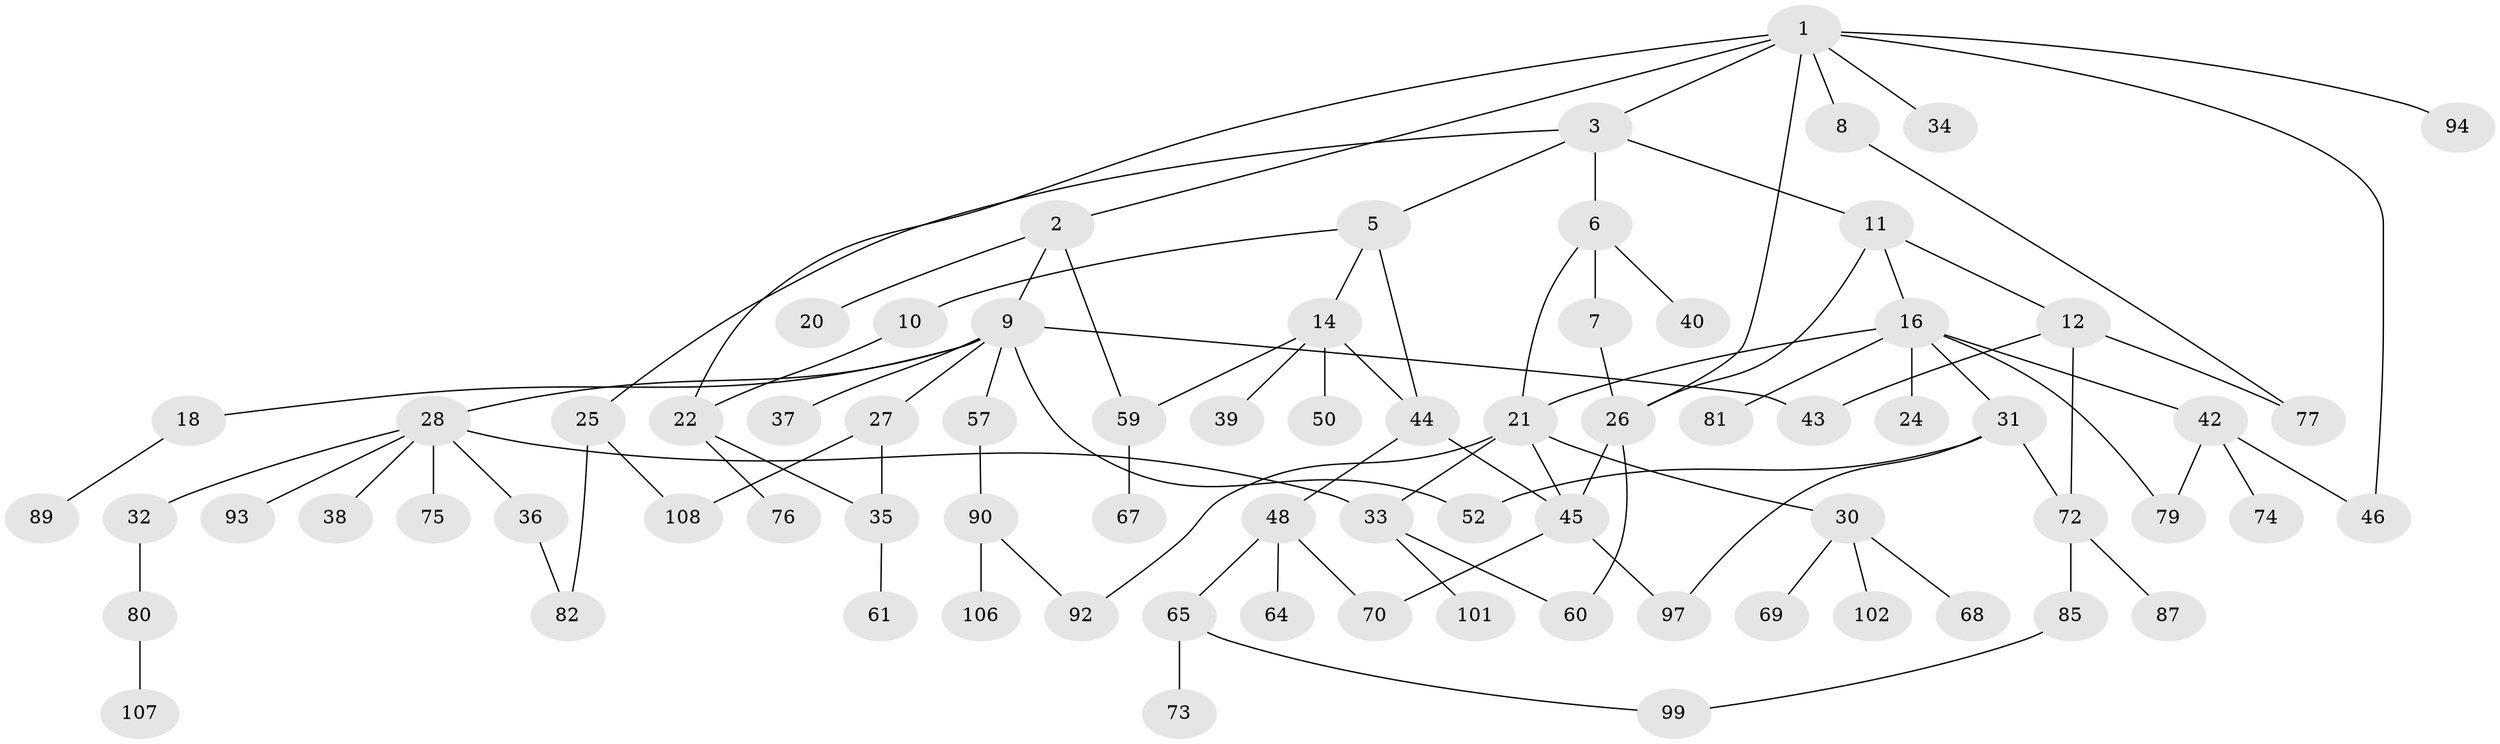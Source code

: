 // Generated by graph-tools (version 1.1) at 2025/51/02/27/25 19:51:37]
// undirected, 75 vertices, 97 edges
graph export_dot {
graph [start="1"]
  node [color=gray90,style=filled];
  1 [super="+17"];
  2 [super="+4"];
  3 [super="+23"];
  5;
  6 [super="+19"];
  7;
  8;
  9 [super="+13"];
  10 [super="+95"];
  11 [super="+15"];
  12 [super="+66"];
  14 [super="+47"];
  16 [super="+55"];
  18;
  20;
  21 [super="+62"];
  22;
  24;
  25 [super="+86"];
  26 [super="+41"];
  27 [super="+54"];
  28 [super="+29"];
  30 [super="+58"];
  31 [super="+63"];
  32 [super="+88"];
  33 [super="+56"];
  34;
  35 [super="+53"];
  36 [super="+49"];
  37;
  38;
  39;
  40;
  42 [super="+84"];
  43 [super="+104"];
  44 [super="+103"];
  45 [super="+100"];
  46;
  48 [super="+51"];
  50;
  52;
  57;
  59 [super="+96"];
  60 [super="+78"];
  61;
  64;
  65 [super="+71"];
  67;
  68 [super="+105"];
  69;
  70;
  72;
  73;
  74;
  75;
  76;
  77 [super="+91"];
  79 [super="+83"];
  80;
  81;
  82 [super="+98"];
  85;
  87;
  89;
  90;
  92;
  93;
  94;
  97;
  99;
  101;
  102;
  106;
  107;
  108;
  1 -- 2;
  1 -- 3;
  1 -- 8;
  1 -- 22;
  1 -- 46;
  1 -- 94;
  1 -- 26;
  1 -- 34;
  2 -- 9;
  2 -- 20;
  2 -- 59;
  3 -- 5;
  3 -- 6;
  3 -- 11;
  3 -- 25;
  5 -- 10;
  5 -- 14;
  5 -- 44;
  6 -- 7;
  6 -- 40;
  6 -- 21;
  7 -- 26;
  8 -- 77;
  9 -- 27;
  9 -- 28;
  9 -- 52;
  9 -- 57;
  9 -- 18;
  9 -- 43;
  9 -- 37;
  10 -- 22;
  11 -- 12;
  11 -- 16;
  11 -- 26;
  12 -- 72;
  12 -- 43;
  12 -- 77;
  14 -- 39;
  14 -- 44;
  14 -- 50;
  14 -- 59;
  16 -- 21;
  16 -- 24;
  16 -- 31;
  16 -- 42;
  16 -- 81;
  16 -- 79;
  18 -- 89;
  21 -- 30;
  21 -- 92;
  21 -- 33;
  21 -- 45;
  22 -- 35;
  22 -- 76;
  25 -- 108;
  25 -- 82;
  26 -- 45;
  26 -- 60;
  27 -- 35;
  27 -- 108;
  28 -- 32;
  28 -- 33;
  28 -- 38;
  28 -- 75;
  28 -- 93;
  28 -- 36;
  30 -- 68;
  30 -- 102;
  30 -- 69;
  31 -- 72;
  31 -- 52;
  31 -- 97;
  32 -- 80;
  33 -- 101;
  33 -- 60;
  35 -- 61;
  36 -- 82;
  42 -- 74;
  42 -- 46;
  42 -- 79;
  44 -- 48;
  44 -- 45;
  45 -- 97;
  45 -- 70;
  48 -- 65;
  48 -- 70;
  48 -- 64;
  57 -- 90;
  59 -- 67;
  65 -- 99;
  65 -- 73;
  72 -- 85;
  72 -- 87;
  80 -- 107;
  85 -- 99;
  90 -- 106;
  90 -- 92;
}
